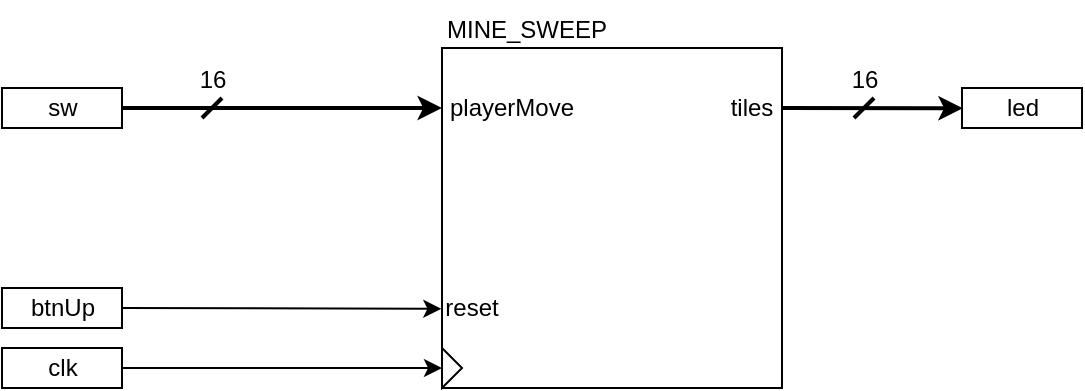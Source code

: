 <mxfile>
    <diagram id="Natk3P81pJkIVKV2emPn" name="Page-1">
        <mxGraphModel dx="434" dy="312" grid="1" gridSize="10" guides="1" tooltips="1" connect="1" arrows="1" fold="1" page="1" pageScale="1" pageWidth="1169" pageHeight="827" math="0" shadow="0">
            <root>
                <mxCell id="0"/>
                <mxCell id="1" parent="0"/>
                <mxCell id="2" value="" style="externalPins=0;recursiveResize=0;shadow=0;dashed=0;align=center;html=1;strokeWidth=1;shape=mxgraph.rtl.abstract.entity;container=1;collapsible=0;kind=sequential;drawPins=0;left=3;right=2;bottom=0;top=0;" parent="1" vertex="1">
                    <mxGeometry x="530" y="328" width="170" height="170" as="geometry"/>
                </mxCell>
                <mxCell id="6" value="" style="triangle;whiteSpace=wrap;html=1;" parent="2" vertex="1">
                    <mxGeometry y="150" width="10" height="20" as="geometry"/>
                </mxCell>
                <mxCell id="9" value="reset" style="text;html=1;strokeColor=none;fillColor=none;align=center;verticalAlign=middle;whiteSpace=wrap;rounded=0;" parent="2" vertex="1">
                    <mxGeometry y="125" width="30" height="10" as="geometry"/>
                </mxCell>
                <mxCell id="11" value="playerMove" style="text;html=1;strokeColor=none;fillColor=none;align=center;verticalAlign=middle;whiteSpace=wrap;rounded=0;" parent="2" vertex="1">
                    <mxGeometry y="20" width="70" height="20" as="geometry"/>
                </mxCell>
                <mxCell id="15" value="tiles" style="text;html=1;strokeColor=none;fillColor=none;align=center;verticalAlign=middle;whiteSpace=wrap;rounded=0;" parent="2" vertex="1">
                    <mxGeometry x="140" y="20" width="30" height="20" as="geometry"/>
                </mxCell>
                <mxCell id="27" style="edgeStyle=none;html=1;exitX=0;exitY=0;exitDx=60;exitDy=10;exitPerimeter=0;strokeWidth=2;entryX=0;entryY=0.5;entryDx=0;entryDy=0;" parent="1" source="3" target="11" edge="1">
                    <mxGeometry relative="1" as="geometry">
                        <mxPoint x="350.54" y="358.168" as="targetPoint"/>
                    </mxGeometry>
                </mxCell>
                <mxCell id="3" value="sw" style="externalPins=0;recursiveResize=0;shadow=0;dashed=0;align=center;html=1;strokeWidth=1;shape=mxgraph.rtl.abstract.entity;container=1;collapsible=0;kind=input;drawPins=0;left=0;right=1;bottom=0;top=0;" parent="1" vertex="1">
                    <mxGeometry x="310" y="348" width="60" height="20" as="geometry"/>
                </mxCell>
                <mxCell id="8" style="edgeStyle=none;html=1;exitX=0;exitY=0;exitDx=60;exitDy=10;exitPerimeter=0;entryX=-0.002;entryY=0.767;entryDx=0;entryDy=0;entryPerimeter=0;" parent="1" source="4" target="2" edge="1">
                    <mxGeometry relative="1" as="geometry"/>
                </mxCell>
                <mxCell id="4" value="btnUp" style="externalPins=0;recursiveResize=0;shadow=0;dashed=0;align=center;html=1;strokeWidth=1;shape=mxgraph.rtl.abstract.entity;container=1;collapsible=0;kind=input;drawPins=0;left=0;right=1;bottom=0;top=0;" parent="1" vertex="1">
                    <mxGeometry x="310" y="448" width="60" height="20" as="geometry"/>
                </mxCell>
                <mxCell id="7" style="edgeStyle=none;html=1;exitX=0;exitY=0;exitDx=60;exitDy=10;exitPerimeter=0;entryX=0;entryY=0.5;entryDx=0;entryDy=0;" parent="1" source="5" target="6" edge="1">
                    <mxGeometry relative="1" as="geometry"/>
                </mxCell>
                <mxCell id="5" value="clk" style="externalPins=0;recursiveResize=0;shadow=0;dashed=0;align=center;html=1;strokeWidth=1;shape=mxgraph.rtl.abstract.entity;container=1;collapsible=0;kind=input;drawPins=0;left=0;right=1;bottom=0;top=0;" parent="1" vertex="1">
                    <mxGeometry x="310" y="478" width="60" height="20" as="geometry"/>
                </mxCell>
                <mxCell id="16" value="led" style="externalPins=0;recursiveResize=0;shadow=0;dashed=0;align=center;html=1;strokeWidth=1;shape=mxgraph.rtl.abstract.entity;container=1;collapsible=0;kind=input;drawPins=0;left=0;right=1;bottom=0;top=0;" parent="1" vertex="1">
                    <mxGeometry x="790" y="348" width="60" height="20" as="geometry"/>
                </mxCell>
                <mxCell id="17" style="edgeStyle=none;html=1;exitX=1;exitY=0.5;exitDx=0;exitDy=0;entryX=0.007;entryY=0.506;entryDx=0;entryDy=0;entryPerimeter=0;strokeWidth=2;" parent="1" source="15" target="16" edge="1">
                    <mxGeometry relative="1" as="geometry"/>
                </mxCell>
                <mxCell id="24" value="MINE_SWEEP" style="text;html=1;strokeColor=none;fillColor=none;align=center;verticalAlign=middle;whiteSpace=wrap;rounded=0;" parent="1" vertex="1">
                    <mxGeometry x="525" y="304" width="95" height="30" as="geometry"/>
                </mxCell>
                <mxCell id="31" value="16" style="verticalLabelPosition=top;shadow=0;dashed=0;align=center;html=1;verticalAlign=bottom;shape=mxgraph.electrical.transmission.bus_width;pointerEvents=1;strokeWidth=2;labelPosition=center;" parent="1" vertex="1">
                    <mxGeometry x="410" y="353" width="10" height="10" as="geometry"/>
                </mxCell>
                <mxCell id="35" value="16" style="verticalLabelPosition=top;shadow=0;dashed=0;align=center;html=1;verticalAlign=bottom;shape=mxgraph.electrical.transmission.bus_width;pointerEvents=1;strokeWidth=2;labelPosition=center;" vertex="1" parent="1">
                    <mxGeometry x="736" y="353" width="10" height="10" as="geometry"/>
                </mxCell>
            </root>
        </mxGraphModel>
    </diagram>
</mxfile>